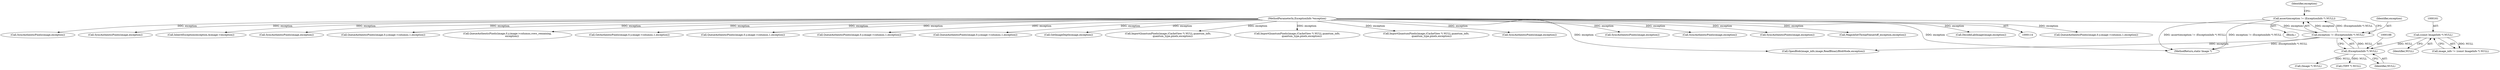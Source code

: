 digraph "0_ImageMagick_f6e9d0d9955e85bdd7540b251cd50d598dacc5e6_62@API" {
"1000184" [label="(Call,assert(exception != (ExceptionInfo *) NULL))"];
"1000185" [label="(Call,exception != (ExceptionInfo *) NULL)"];
"1000116" [label="(MethodParameterIn,ExceptionInfo *exception)"];
"1000187" [label="(Call,(ExceptionInfo *) NULL)"];
"1000160" [label="(Call,(const ImageInfo *) NULL)"];
"1002483" [label="(Call,QueueAuthenticPixels(image,0,y,image->columns,1,exception))"];
"1002423" [label="(Call,SyncAuthenticPixels(image,exception))"];
"1002228" [label="(Call,SyncAuthenticPixels(image,exception))"];
"1000644" [label="(Call,InheritException(exception,&image->exception))"];
"1002602" [label="(Call,SyncAuthenticPixels(image,exception))"];
"1000217" [label="(Call,(Image *) NULL)"];
"1000193" [label="(Identifier,exception)"];
"1002302" [label="(Call,QueueAuthenticPixels(image,0,y,image->columns,1,exception))"];
"1000186" [label="(Identifier,exception)"];
"1000116" [label="(MethodParameterIn,ExceptionInfo *exception)"];
"1002737" [label="(Call,QueueAuthenticPixels(image,0,y,image->columns,rows_remaining,\n            exception))"];
"1002131" [label="(Call,GetAuthenticPixels(image,0,y,image->columns,1,exception))"];
"1001822" [label="(Call,QueueAuthenticPixels(image,0,y,image->columns,1,exception))"];
"1000187" [label="(Call,(ExceptionInfo *) NULL)"];
"1000202" [label="(Call,OpenBlob(image_info,image,ReadBinaryBlobMode,exception))"];
"1002021" [label="(Call,QueueAuthenticPixels(image,0,y,image->columns,1,exception))"];
"1003089" [label="(Call,QueueAuthenticPixels(image,0,y,image->columns,1,exception))"];
"1003257" [label="(Call,GetImageDepth(image,exception))"];
"1000162" [label="(Identifier,NULL)"];
"1001840" [label="(Call,ImportQuantumPixels(image,(CacheView *) NULL,quantum_info,\n            quantum_type,pixels,exception))"];
"1002039" [label="(Call,ImportQuantumPixels(image,(CacheView *) NULL,quantum_info,\n            quantum_type,pixels,exception))"];
"1000160" [label="(Call,(const ImageInfo *) NULL)"];
"1000117" [label="(Block,)"];
"1002217" [label="(Call,ImportQuantumPixels(image,(CacheView *) NULL,quantum_info,\n              quantum_type,pixels,exception))"];
"1001851" [label="(Call,SyncAuthenticPixels(image,exception))"];
"1002942" [label="(Call,SyncAuthenticPixels(image,exception))"];
"1002050" [label="(Call,SyncAuthenticPixels(image,exception))"];
"1000253" [label="(Call,(TIFF *) NULL)"];
"1003170" [label="(Call,SyncAuthenticPixels(image,exception))"];
"1000189" [label="(Identifier,NULL)"];
"1003352" [label="(MethodReturn,static Image *)"];
"1000158" [label="(Call,image_info != (const ImageInfo *) NULL)"];
"1000185" [label="(Call,exception != (ExceptionInfo *) NULL)"];
"1000222" [label="(Call,MagickSetThreadValue(tiff_exception,exception))"];
"1000184" [label="(Call,assert(exception != (ExceptionInfo *) NULL))"];
"1003217" [label="(Call,DecodeLabImage(image,exception))"];
"1000184" -> "1000117"  [label="AST: "];
"1000184" -> "1000185"  [label="CFG: "];
"1000185" -> "1000184"  [label="AST: "];
"1000193" -> "1000184"  [label="CFG: "];
"1000184" -> "1003352"  [label="DDG: exception != (ExceptionInfo *) NULL"];
"1000184" -> "1003352"  [label="DDG: assert(exception != (ExceptionInfo *) NULL)"];
"1000185" -> "1000184"  [label="DDG: exception"];
"1000185" -> "1000184"  [label="DDG: (ExceptionInfo *) NULL"];
"1000185" -> "1000187"  [label="CFG: "];
"1000186" -> "1000185"  [label="AST: "];
"1000187" -> "1000185"  [label="AST: "];
"1000185" -> "1003352"  [label="DDG: (ExceptionInfo *) NULL"];
"1000116" -> "1000185"  [label="DDG: exception"];
"1000187" -> "1000185"  [label="DDG: NULL"];
"1000185" -> "1000202"  [label="DDG: exception"];
"1000116" -> "1000114"  [label="AST: "];
"1000116" -> "1003352"  [label="DDG: exception"];
"1000116" -> "1000202"  [label="DDG: exception"];
"1000116" -> "1000222"  [label="DDG: exception"];
"1000116" -> "1000644"  [label="DDG: exception"];
"1000116" -> "1001822"  [label="DDG: exception"];
"1000116" -> "1001840"  [label="DDG: exception"];
"1000116" -> "1001851"  [label="DDG: exception"];
"1000116" -> "1002021"  [label="DDG: exception"];
"1000116" -> "1002039"  [label="DDG: exception"];
"1000116" -> "1002050"  [label="DDG: exception"];
"1000116" -> "1002131"  [label="DDG: exception"];
"1000116" -> "1002217"  [label="DDG: exception"];
"1000116" -> "1002228"  [label="DDG: exception"];
"1000116" -> "1002302"  [label="DDG: exception"];
"1000116" -> "1002423"  [label="DDG: exception"];
"1000116" -> "1002483"  [label="DDG: exception"];
"1000116" -> "1002602"  [label="DDG: exception"];
"1000116" -> "1002737"  [label="DDG: exception"];
"1000116" -> "1002942"  [label="DDG: exception"];
"1000116" -> "1003089"  [label="DDG: exception"];
"1000116" -> "1003170"  [label="DDG: exception"];
"1000116" -> "1003217"  [label="DDG: exception"];
"1000116" -> "1003257"  [label="DDG: exception"];
"1000187" -> "1000189"  [label="CFG: "];
"1000188" -> "1000187"  [label="AST: "];
"1000189" -> "1000187"  [label="AST: "];
"1000160" -> "1000187"  [label="DDG: NULL"];
"1000187" -> "1000217"  [label="DDG: NULL"];
"1000187" -> "1000253"  [label="DDG: NULL"];
"1000160" -> "1000158"  [label="AST: "];
"1000160" -> "1000162"  [label="CFG: "];
"1000161" -> "1000160"  [label="AST: "];
"1000162" -> "1000160"  [label="AST: "];
"1000158" -> "1000160"  [label="CFG: "];
"1000160" -> "1000158"  [label="DDG: NULL"];
}
